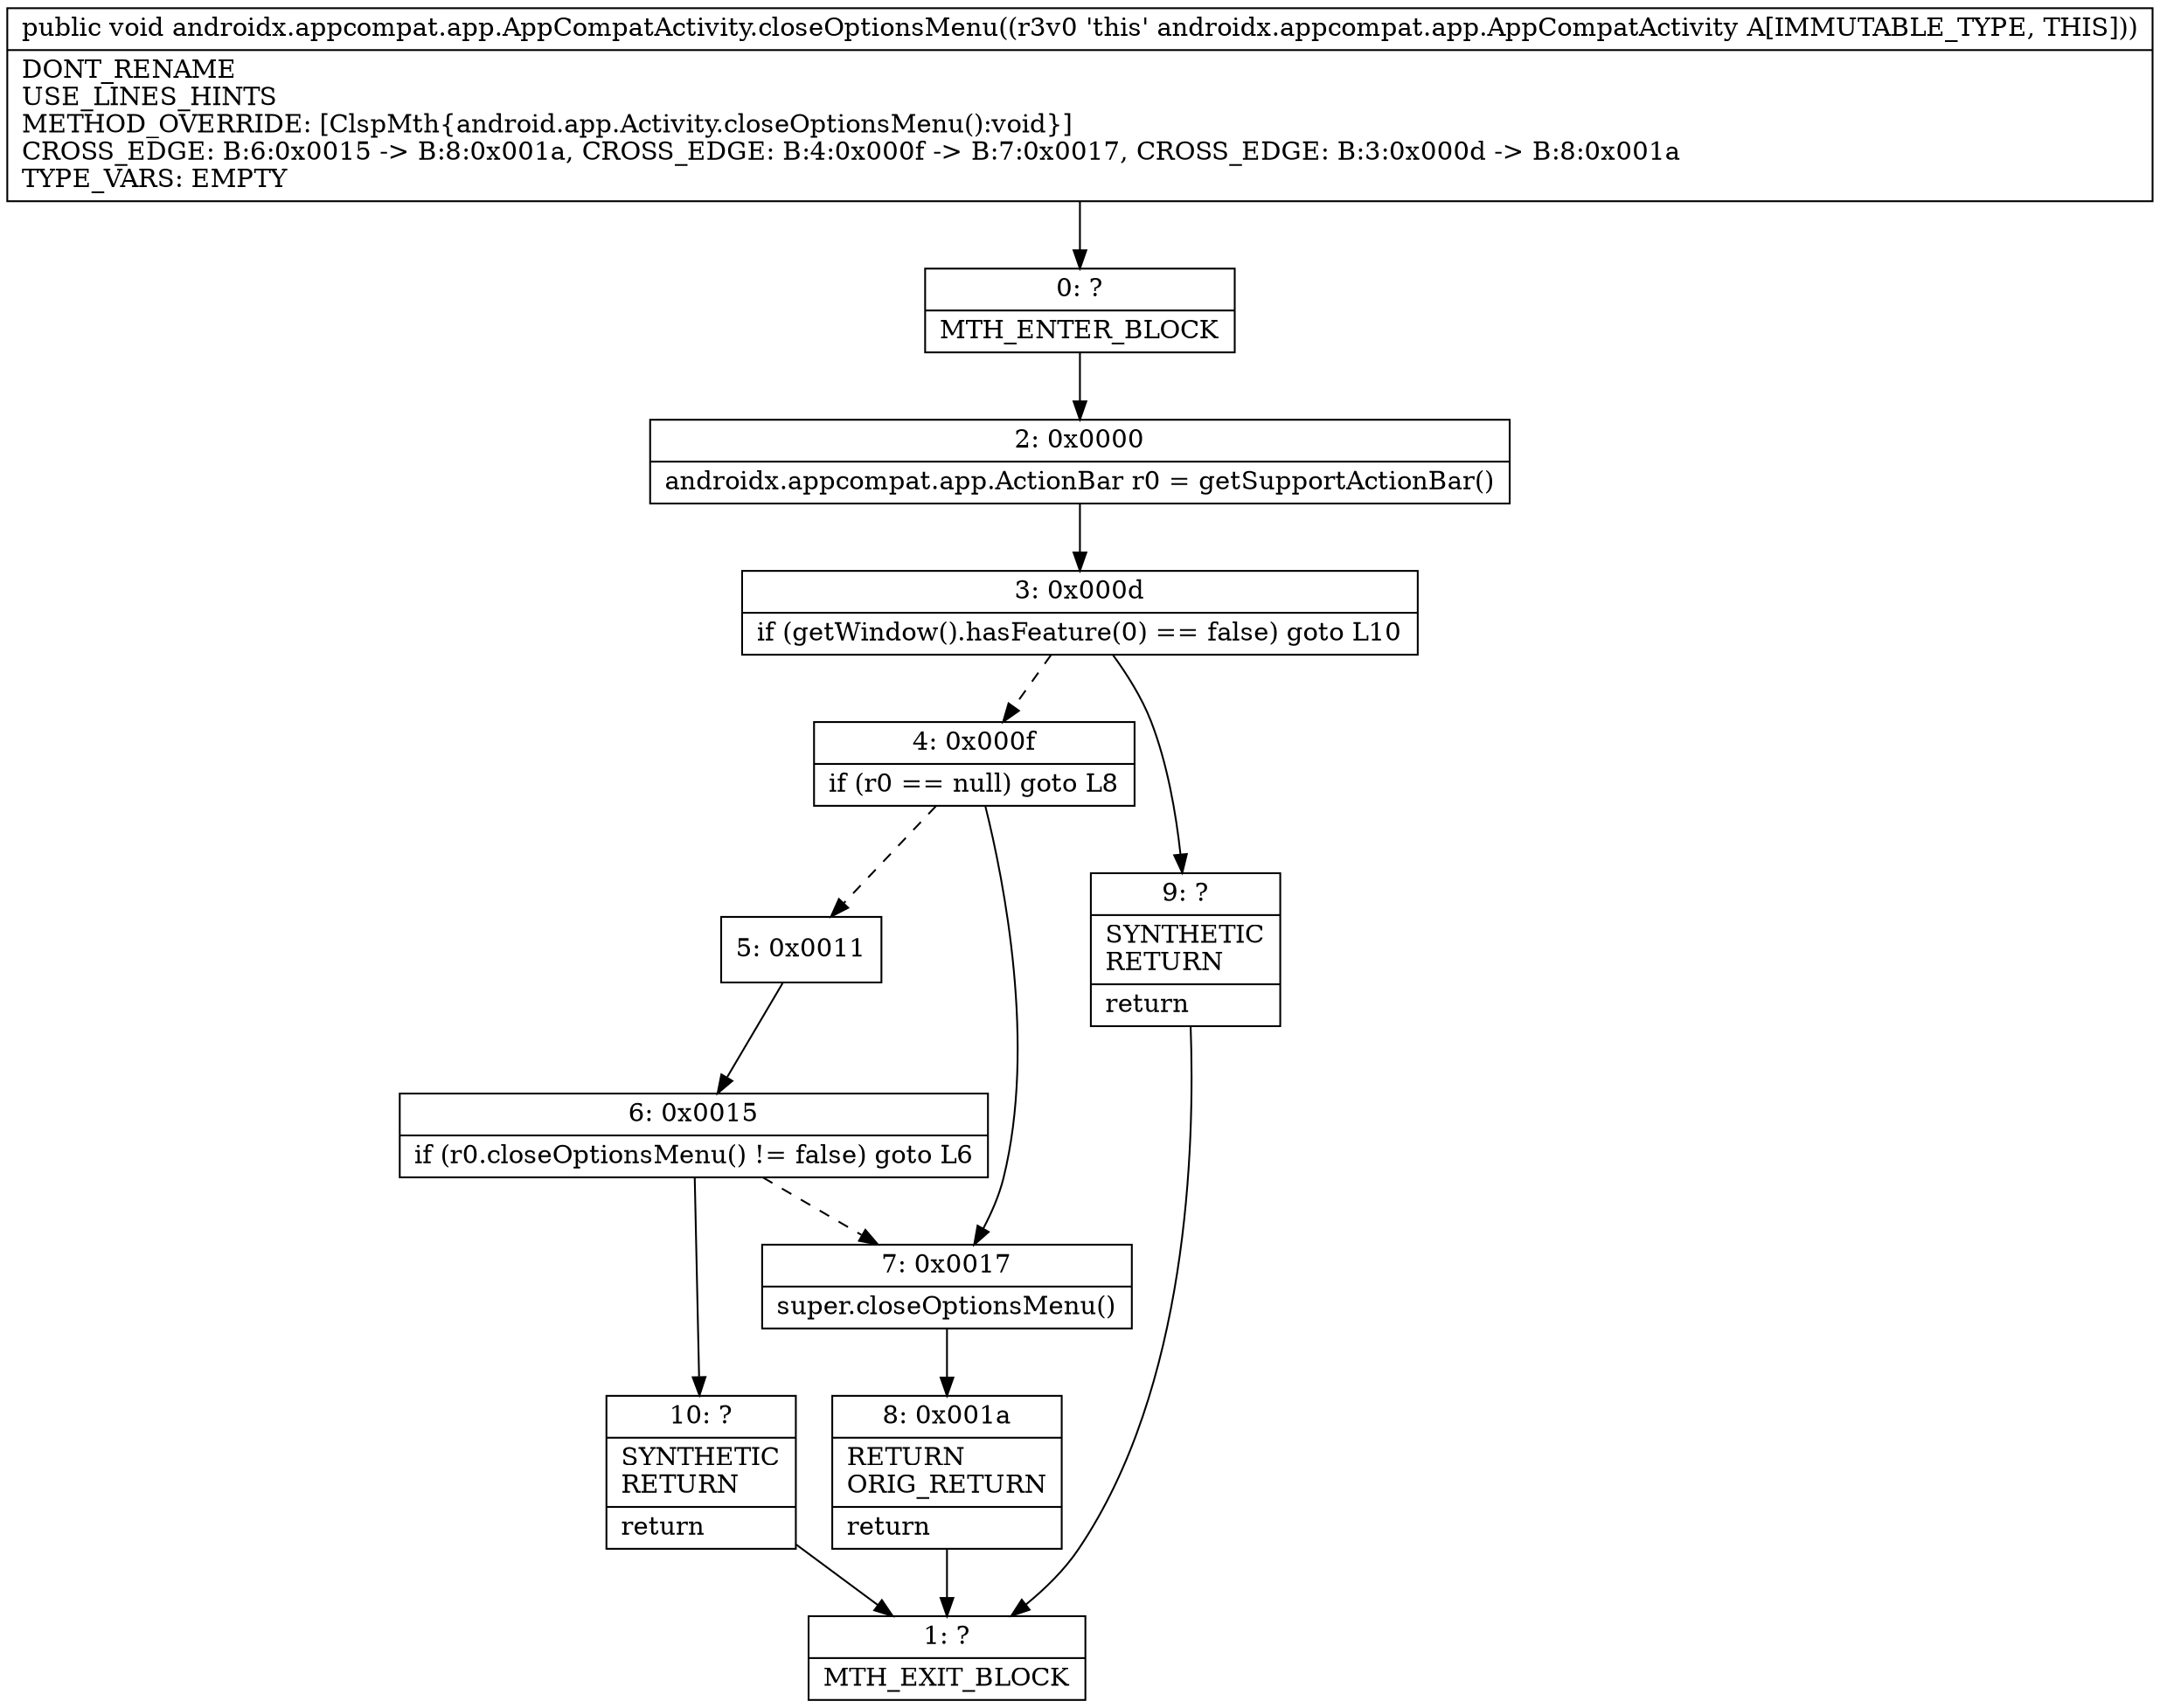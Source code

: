 digraph "CFG forandroidx.appcompat.app.AppCompatActivity.closeOptionsMenu()V" {
Node_0 [shape=record,label="{0\:\ ?|MTH_ENTER_BLOCK\l}"];
Node_2 [shape=record,label="{2\:\ 0x0000|androidx.appcompat.app.ActionBar r0 = getSupportActionBar()\l}"];
Node_3 [shape=record,label="{3\:\ 0x000d|if (getWindow().hasFeature(0) == false) goto L10\l}"];
Node_4 [shape=record,label="{4\:\ 0x000f|if (r0 == null) goto L8\l}"];
Node_5 [shape=record,label="{5\:\ 0x0011}"];
Node_6 [shape=record,label="{6\:\ 0x0015|if (r0.closeOptionsMenu() != false) goto L6\l}"];
Node_10 [shape=record,label="{10\:\ ?|SYNTHETIC\lRETURN\l|return\l}"];
Node_1 [shape=record,label="{1\:\ ?|MTH_EXIT_BLOCK\l}"];
Node_7 [shape=record,label="{7\:\ 0x0017|super.closeOptionsMenu()\l}"];
Node_8 [shape=record,label="{8\:\ 0x001a|RETURN\lORIG_RETURN\l|return\l}"];
Node_9 [shape=record,label="{9\:\ ?|SYNTHETIC\lRETURN\l|return\l}"];
MethodNode[shape=record,label="{public void androidx.appcompat.app.AppCompatActivity.closeOptionsMenu((r3v0 'this' androidx.appcompat.app.AppCompatActivity A[IMMUTABLE_TYPE, THIS]))  | DONT_RENAME\lUSE_LINES_HINTS\lMETHOD_OVERRIDE: [ClspMth\{android.app.Activity.closeOptionsMenu():void\}]\lCROSS_EDGE: B:6:0x0015 \-\> B:8:0x001a, CROSS_EDGE: B:4:0x000f \-\> B:7:0x0017, CROSS_EDGE: B:3:0x000d \-\> B:8:0x001a\lTYPE_VARS: EMPTY\l}"];
MethodNode -> Node_0;Node_0 -> Node_2;
Node_2 -> Node_3;
Node_3 -> Node_4[style=dashed];
Node_3 -> Node_9;
Node_4 -> Node_5[style=dashed];
Node_4 -> Node_7;
Node_5 -> Node_6;
Node_6 -> Node_7[style=dashed];
Node_6 -> Node_10;
Node_10 -> Node_1;
Node_7 -> Node_8;
Node_8 -> Node_1;
Node_9 -> Node_1;
}

